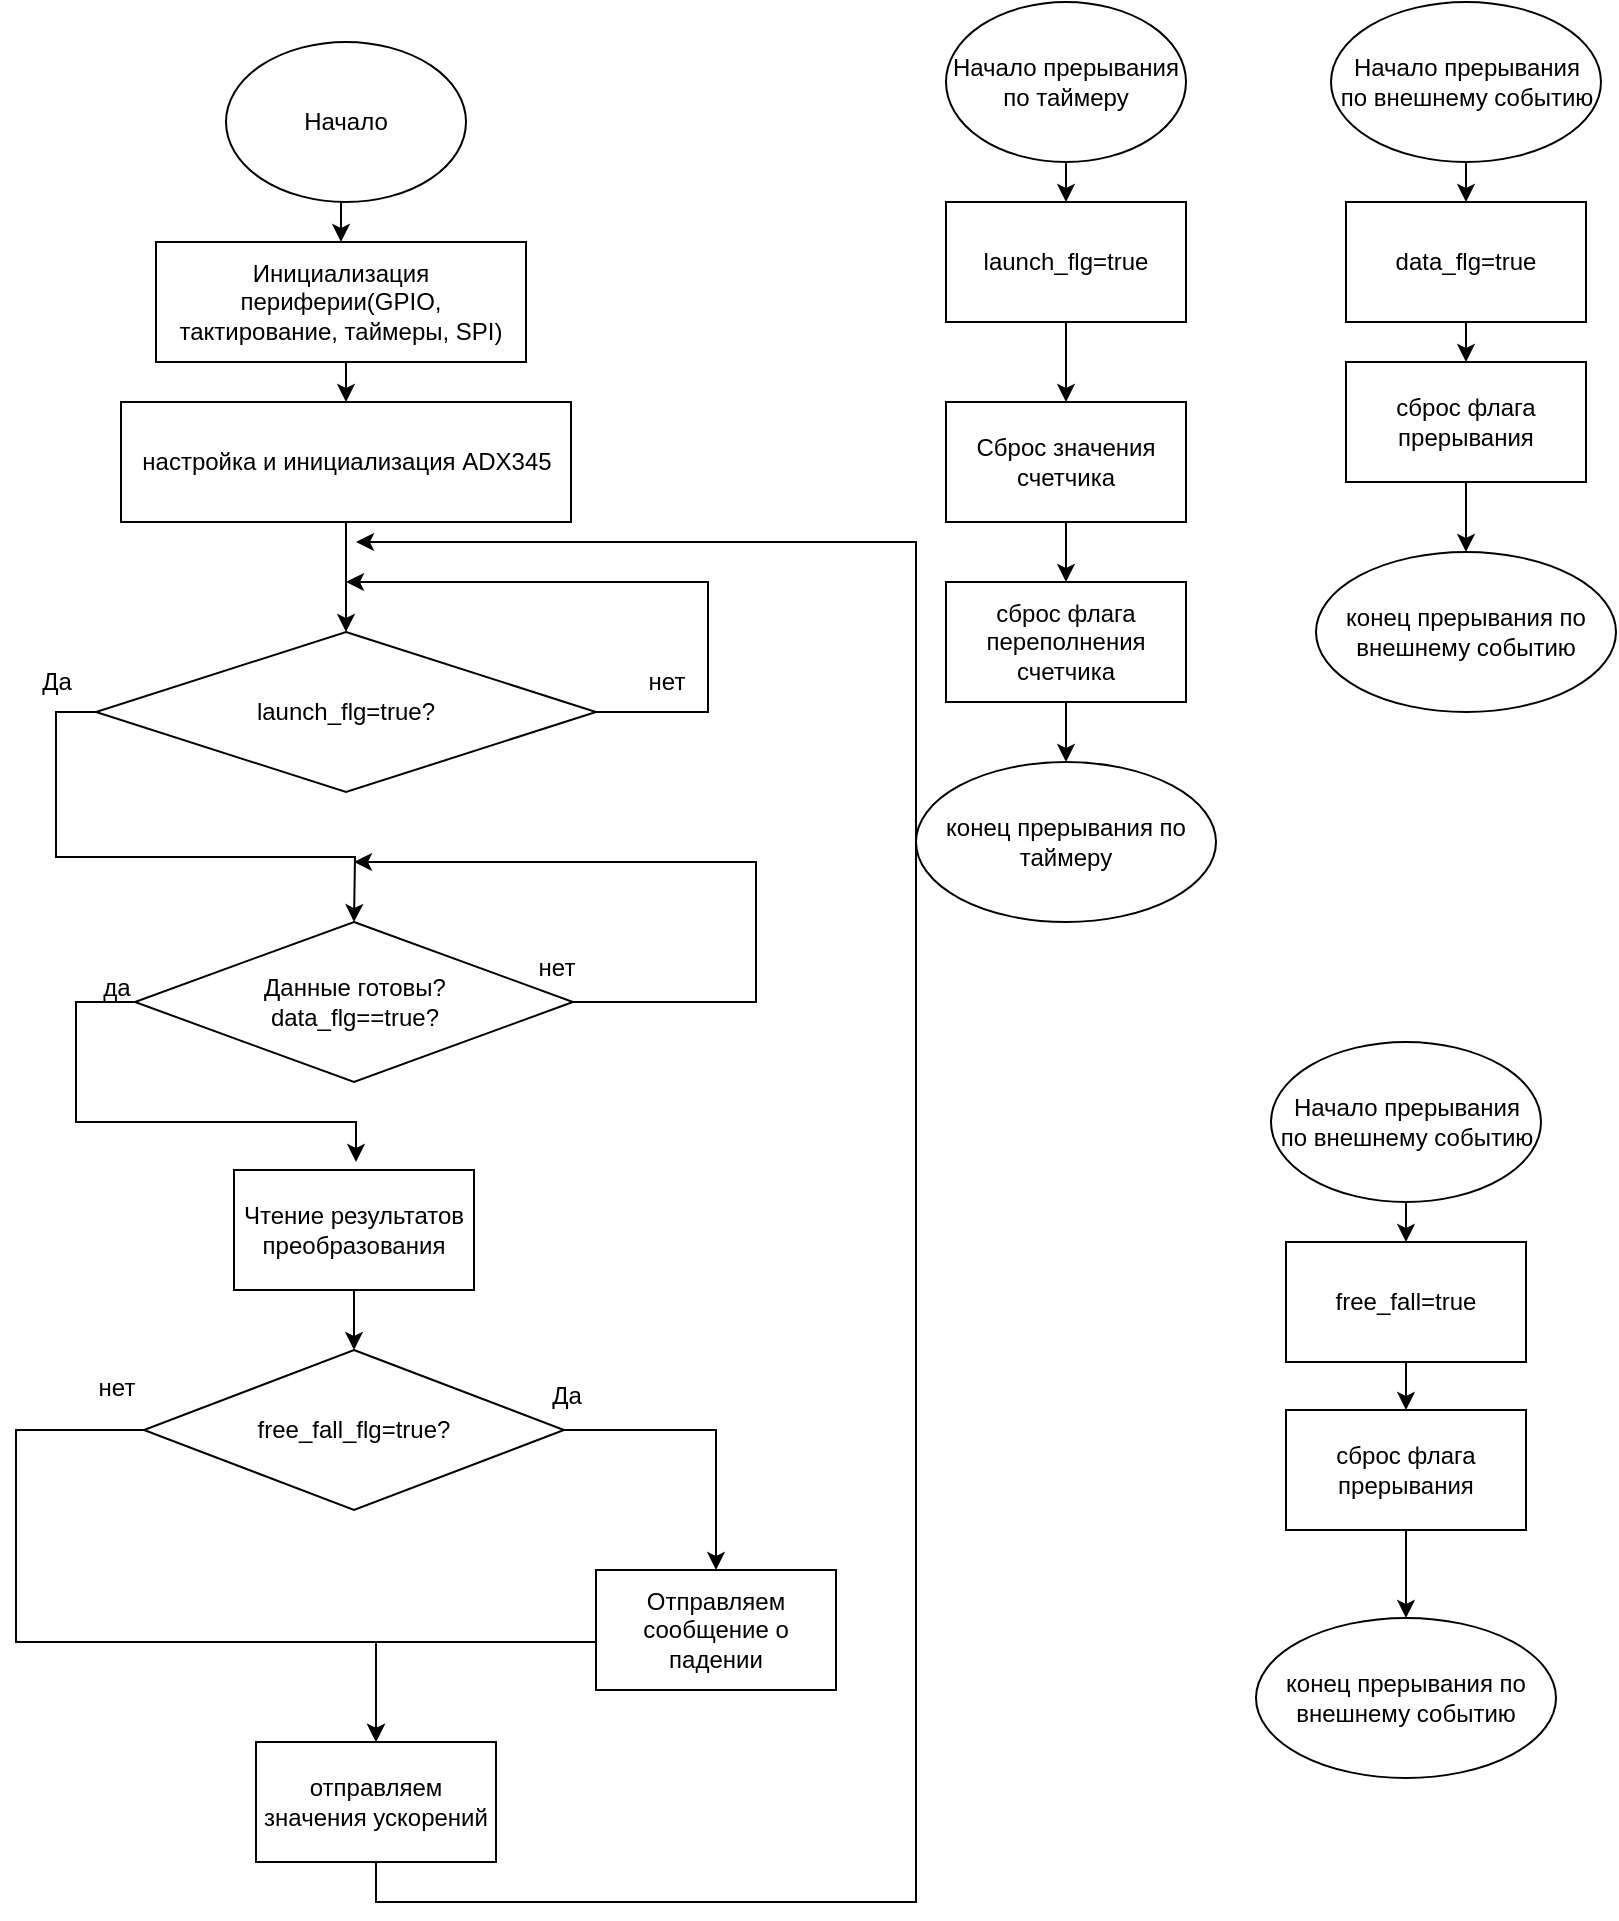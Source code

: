 <mxfile version="21.3.7" type="device">
  <diagram id="C5RBs43oDa-KdzZeNtuy" name="Page-1">
    <mxGraphModel dx="1173" dy="792" grid="1" gridSize="10" guides="1" tooltips="1" connect="1" arrows="1" fold="1" page="1" pageScale="1" pageWidth="827" pageHeight="1169" math="0" shadow="0">
      <root>
        <mxCell id="WIyWlLk6GJQsqaUBKTNV-0" />
        <mxCell id="WIyWlLk6GJQsqaUBKTNV-1" parent="WIyWlLk6GJQsqaUBKTNV-0" />
        <mxCell id="0jioDBSxinuSy6Dj_WKI-5" style="edgeStyle=orthogonalEdgeStyle;rounded=0;orthogonalLoop=1;jettySize=auto;html=1;exitX=0.5;exitY=1;exitDx=0;exitDy=0;entryX=0.5;entryY=0;entryDx=0;entryDy=0;" parent="WIyWlLk6GJQsqaUBKTNV-1" source="0jioDBSxinuSy6Dj_WKI-1" target="0jioDBSxinuSy6Dj_WKI-2" edge="1">
          <mxGeometry relative="1" as="geometry" />
        </mxCell>
        <mxCell id="0jioDBSxinuSy6Dj_WKI-1" value="Начало" style="ellipse;whiteSpace=wrap;html=1;" parent="WIyWlLk6GJQsqaUBKTNV-1" vertex="1">
          <mxGeometry x="125" y="20" width="120" height="80" as="geometry" />
        </mxCell>
        <mxCell id="0jioDBSxinuSy6Dj_WKI-6" style="edgeStyle=orthogonalEdgeStyle;rounded=0;orthogonalLoop=1;jettySize=auto;html=1;exitX=0.5;exitY=1;exitDx=0;exitDy=0;entryX=0.5;entryY=0;entryDx=0;entryDy=0;" parent="WIyWlLk6GJQsqaUBKTNV-1" source="0jioDBSxinuSy6Dj_WKI-2" target="0jioDBSxinuSy6Dj_WKI-3" edge="1">
          <mxGeometry relative="1" as="geometry" />
        </mxCell>
        <mxCell id="0jioDBSxinuSy6Dj_WKI-2" value="Инициализация периферии(GPIO, тактирование, таймеры, SPI)" style="rounded=0;whiteSpace=wrap;html=1;" parent="WIyWlLk6GJQsqaUBKTNV-1" vertex="1">
          <mxGeometry x="90" y="120" width="185" height="60" as="geometry" />
        </mxCell>
        <mxCell id="0jioDBSxinuSy6Dj_WKI-8" style="edgeStyle=orthogonalEdgeStyle;rounded=0;orthogonalLoop=1;jettySize=auto;html=1;exitX=0.5;exitY=1;exitDx=0;exitDy=0;entryX=0.5;entryY=0;entryDx=0;entryDy=0;" parent="WIyWlLk6GJQsqaUBKTNV-1" source="0jioDBSxinuSy6Dj_WKI-3" target="0jioDBSxinuSy6Dj_WKI-7" edge="1">
          <mxGeometry relative="1" as="geometry" />
        </mxCell>
        <mxCell id="0jioDBSxinuSy6Dj_WKI-3" value="настройка и инициализация ADX345" style="rounded=0;whiteSpace=wrap;html=1;" parent="WIyWlLk6GJQsqaUBKTNV-1" vertex="1">
          <mxGeometry x="72.5" y="200" width="225" height="60" as="geometry" />
        </mxCell>
        <mxCell id="YVnihNJ5MQt2XE-lKtCS-0" style="edgeStyle=orthogonalEdgeStyle;rounded=0;orthogonalLoop=1;jettySize=auto;html=1;" parent="WIyWlLk6GJQsqaUBKTNV-1" source="0jioDBSxinuSy6Dj_WKI-7" edge="1">
          <mxGeometry relative="1" as="geometry">
            <mxPoint x="185" y="290" as="targetPoint" />
            <Array as="points">
              <mxPoint x="366" y="355" />
            </Array>
          </mxGeometry>
        </mxCell>
        <mxCell id="YVnihNJ5MQt2XE-lKtCS-5" style="edgeStyle=orthogonalEdgeStyle;rounded=0;orthogonalLoop=1;jettySize=auto;html=1;exitX=0;exitY=0.5;exitDx=0;exitDy=0;entryX=0.5;entryY=0;entryDx=0;entryDy=0;" parent="WIyWlLk6GJQsqaUBKTNV-1" source="0jioDBSxinuSy6Dj_WKI-7" edge="1">
          <mxGeometry relative="1" as="geometry">
            <mxPoint x="189" y="460" as="targetPoint" />
          </mxGeometry>
        </mxCell>
        <mxCell id="0jioDBSxinuSy6Dj_WKI-7" value="launch_flg=true?" style="rhombus;whiteSpace=wrap;html=1;" parent="WIyWlLk6GJQsqaUBKTNV-1" vertex="1">
          <mxGeometry x="60" y="315" width="250" height="80" as="geometry" />
        </mxCell>
        <mxCell id="YVnihNJ5MQt2XE-lKtCS-1" value="нет" style="text;html=1;align=center;verticalAlign=middle;resizable=0;points=[];autosize=1;strokeColor=none;fillColor=none;" parent="WIyWlLk6GJQsqaUBKTNV-1" vertex="1">
          <mxGeometry x="325" y="325" width="40" height="30" as="geometry" />
        </mxCell>
        <mxCell id="YVnihNJ5MQt2XE-lKtCS-2" value="Да" style="text;html=1;align=center;verticalAlign=middle;resizable=0;points=[];autosize=1;strokeColor=none;fillColor=none;" parent="WIyWlLk6GJQsqaUBKTNV-1" vertex="1">
          <mxGeometry x="20" y="325" width="40" height="30" as="geometry" />
        </mxCell>
        <mxCell id="l1M4cIT7hZX_P5jJNtjx-0" style="edgeStyle=orthogonalEdgeStyle;rounded=0;orthogonalLoop=1;jettySize=auto;html=1;exitX=0.5;exitY=1;exitDx=0;exitDy=0;entryX=0.5;entryY=0;entryDx=0;entryDy=0;" edge="1" parent="WIyWlLk6GJQsqaUBKTNV-1" source="l1M4cIT7hZX_P5jJNtjx-1" target="l1M4cIT7hZX_P5jJNtjx-3">
          <mxGeometry relative="1" as="geometry" />
        </mxCell>
        <mxCell id="l1M4cIT7hZX_P5jJNtjx-1" value="Начало прерывания&lt;br&gt;по таймеру" style="ellipse;whiteSpace=wrap;html=1;" vertex="1" parent="WIyWlLk6GJQsqaUBKTNV-1">
          <mxGeometry x="485" width="120" height="80" as="geometry" />
        </mxCell>
        <mxCell id="l1M4cIT7hZX_P5jJNtjx-2" style="edgeStyle=orthogonalEdgeStyle;rounded=0;orthogonalLoop=1;jettySize=auto;html=1;exitX=0.5;exitY=1;exitDx=0;exitDy=0;entryX=0.5;entryY=0;entryDx=0;entryDy=0;" edge="1" parent="WIyWlLk6GJQsqaUBKTNV-1" source="l1M4cIT7hZX_P5jJNtjx-3" target="l1M4cIT7hZX_P5jJNtjx-4">
          <mxGeometry relative="1" as="geometry">
            <mxPoint x="545" y="180" as="targetPoint" />
          </mxGeometry>
        </mxCell>
        <mxCell id="l1M4cIT7hZX_P5jJNtjx-3" value="launch_flg=true" style="rounded=0;whiteSpace=wrap;html=1;" vertex="1" parent="WIyWlLk6GJQsqaUBKTNV-1">
          <mxGeometry x="485" y="100" width="120" height="60" as="geometry" />
        </mxCell>
        <mxCell id="l1M4cIT7hZX_P5jJNtjx-7" value="" style="edgeStyle=orthogonalEdgeStyle;rounded=0;orthogonalLoop=1;jettySize=auto;html=1;" edge="1" parent="WIyWlLk6GJQsqaUBKTNV-1" source="l1M4cIT7hZX_P5jJNtjx-4" target="l1M4cIT7hZX_P5jJNtjx-6">
          <mxGeometry relative="1" as="geometry" />
        </mxCell>
        <mxCell id="l1M4cIT7hZX_P5jJNtjx-4" value="Сброс значения счетчика" style="whiteSpace=wrap;html=1;rounded=0;" vertex="1" parent="WIyWlLk6GJQsqaUBKTNV-1">
          <mxGeometry x="485" y="200" width="120" height="60" as="geometry" />
        </mxCell>
        <mxCell id="l1M4cIT7hZX_P5jJNtjx-9" value="" style="edgeStyle=orthogonalEdgeStyle;rounded=0;orthogonalLoop=1;jettySize=auto;html=1;" edge="1" parent="WIyWlLk6GJQsqaUBKTNV-1" source="l1M4cIT7hZX_P5jJNtjx-6" target="l1M4cIT7hZX_P5jJNtjx-8">
          <mxGeometry relative="1" as="geometry" />
        </mxCell>
        <mxCell id="l1M4cIT7hZX_P5jJNtjx-6" value="сброс флага переполнения счетчика" style="whiteSpace=wrap;html=1;rounded=0;" vertex="1" parent="WIyWlLk6GJQsqaUBKTNV-1">
          <mxGeometry x="485" y="290" width="120" height="60" as="geometry" />
        </mxCell>
        <mxCell id="l1M4cIT7hZX_P5jJNtjx-8" value="конец прерывания по таймеру" style="ellipse;whiteSpace=wrap;html=1;rounded=0;" vertex="1" parent="WIyWlLk6GJQsqaUBKTNV-1">
          <mxGeometry x="470" y="380" width="150" height="80" as="geometry" />
        </mxCell>
        <mxCell id="l1M4cIT7hZX_P5jJNtjx-10" style="edgeStyle=orthogonalEdgeStyle;rounded=0;orthogonalLoop=1;jettySize=auto;html=1;exitX=0.5;exitY=1;exitDx=0;exitDy=0;entryX=0.5;entryY=0;entryDx=0;entryDy=0;" edge="1" parent="WIyWlLk6GJQsqaUBKTNV-1" source="l1M4cIT7hZX_P5jJNtjx-11" target="l1M4cIT7hZX_P5jJNtjx-13">
          <mxGeometry relative="1" as="geometry" />
        </mxCell>
        <mxCell id="l1M4cIT7hZX_P5jJNtjx-11" value="Начало прерывания&lt;br&gt;по внешнему событию" style="ellipse;whiteSpace=wrap;html=1;" vertex="1" parent="WIyWlLk6GJQsqaUBKTNV-1">
          <mxGeometry x="677.5" width="135" height="80" as="geometry" />
        </mxCell>
        <mxCell id="l1M4cIT7hZX_P5jJNtjx-12" style="edgeStyle=orthogonalEdgeStyle;rounded=0;orthogonalLoop=1;jettySize=auto;html=1;exitX=0.5;exitY=1;exitDx=0;exitDy=0;entryX=0.5;entryY=0;entryDx=0;entryDy=0;" edge="1" parent="WIyWlLk6GJQsqaUBKTNV-1" source="l1M4cIT7hZX_P5jJNtjx-49" target="l1M4cIT7hZX_P5jJNtjx-18">
          <mxGeometry relative="1" as="geometry">
            <mxPoint x="745" y="290.0" as="targetPoint" />
          </mxGeometry>
        </mxCell>
        <mxCell id="l1M4cIT7hZX_P5jJNtjx-13" value="data_flg=true" style="rounded=0;whiteSpace=wrap;html=1;" vertex="1" parent="WIyWlLk6GJQsqaUBKTNV-1">
          <mxGeometry x="685" y="100" width="120" height="60" as="geometry" />
        </mxCell>
        <mxCell id="l1M4cIT7hZX_P5jJNtjx-18" value="конец прерывания по внешнему событию" style="ellipse;whiteSpace=wrap;html=1;rounded=0;" vertex="1" parent="WIyWlLk6GJQsqaUBKTNV-1">
          <mxGeometry x="670" y="275" width="150" height="80" as="geometry" />
        </mxCell>
        <mxCell id="l1M4cIT7hZX_P5jJNtjx-25" style="edgeStyle=orthogonalEdgeStyle;rounded=0;orthogonalLoop=1;jettySize=auto;html=1;exitX=0.5;exitY=1;exitDx=0;exitDy=0;entryX=0.5;entryY=0;entryDx=0;entryDy=0;" edge="1" parent="WIyWlLk6GJQsqaUBKTNV-1" source="l1M4cIT7hZX_P5jJNtjx-26" target="l1M4cIT7hZX_P5jJNtjx-28">
          <mxGeometry relative="1" as="geometry" />
        </mxCell>
        <mxCell id="l1M4cIT7hZX_P5jJNtjx-26" value="Чтение результатов преобразования" style="whiteSpace=wrap;html=1;" vertex="1" parent="WIyWlLk6GJQsqaUBKTNV-1">
          <mxGeometry x="129" y="584" width="120" height="60" as="geometry" />
        </mxCell>
        <mxCell id="l1M4cIT7hZX_P5jJNtjx-27" value="" style="edgeStyle=orthogonalEdgeStyle;rounded=0;orthogonalLoop=1;jettySize=auto;html=1;" edge="1" parent="WIyWlLk6GJQsqaUBKTNV-1" source="l1M4cIT7hZX_P5jJNtjx-28" target="l1M4cIT7hZX_P5jJNtjx-31">
          <mxGeometry relative="1" as="geometry" />
        </mxCell>
        <mxCell id="l1M4cIT7hZX_P5jJNtjx-40" style="edgeStyle=orthogonalEdgeStyle;rounded=0;orthogonalLoop=1;jettySize=auto;html=1;entryX=0.5;entryY=0;entryDx=0;entryDy=0;" edge="1" parent="WIyWlLk6GJQsqaUBKTNV-1" source="l1M4cIT7hZX_P5jJNtjx-28" target="l1M4cIT7hZX_P5jJNtjx-38">
          <mxGeometry relative="1" as="geometry">
            <mxPoint y="810" as="targetPoint" />
            <Array as="points">
              <mxPoint x="20" y="714" />
              <mxPoint x="20" y="820" />
              <mxPoint x="200" y="820" />
            </Array>
          </mxGeometry>
        </mxCell>
        <mxCell id="l1M4cIT7hZX_P5jJNtjx-28" value="free_fall_flg=true?" style="rhombus;whiteSpace=wrap;html=1;" vertex="1" parent="WIyWlLk6GJQsqaUBKTNV-1">
          <mxGeometry x="84" y="674" width="210" height="80" as="geometry" />
        </mxCell>
        <mxCell id="l1M4cIT7hZX_P5jJNtjx-29" value="нет" style="text;html=1;align=center;verticalAlign=middle;resizable=0;points=[];autosize=1;strokeColor=none;fillColor=none;" vertex="1" parent="WIyWlLk6GJQsqaUBKTNV-1">
          <mxGeometry x="50" y="678" width="40" height="30" as="geometry" />
        </mxCell>
        <mxCell id="l1M4cIT7hZX_P5jJNtjx-30" value="Да" style="text;html=1;align=center;verticalAlign=middle;resizable=0;points=[];autosize=1;strokeColor=none;fillColor=none;" vertex="1" parent="WIyWlLk6GJQsqaUBKTNV-1">
          <mxGeometry x="275" y="682" width="40" height="30" as="geometry" />
        </mxCell>
        <mxCell id="l1M4cIT7hZX_P5jJNtjx-39" value="" style="edgeStyle=orthogonalEdgeStyle;rounded=0;orthogonalLoop=1;jettySize=auto;html=1;" edge="1" parent="WIyWlLk6GJQsqaUBKTNV-1" source="l1M4cIT7hZX_P5jJNtjx-31" target="l1M4cIT7hZX_P5jJNtjx-38">
          <mxGeometry relative="1" as="geometry">
            <Array as="points">
              <mxPoint x="200" y="820" />
            </Array>
          </mxGeometry>
        </mxCell>
        <mxCell id="l1M4cIT7hZX_P5jJNtjx-31" value="Отправляем сообщение о падении" style="whiteSpace=wrap;html=1;" vertex="1" parent="WIyWlLk6GJQsqaUBKTNV-1">
          <mxGeometry x="310" y="784" width="120" height="60" as="geometry" />
        </mxCell>
        <mxCell id="l1M4cIT7hZX_P5jJNtjx-34" style="edgeStyle=orthogonalEdgeStyle;rounded=0;orthogonalLoop=1;jettySize=auto;html=1;exitX=0;exitY=0.5;exitDx=0;exitDy=0;" edge="1" parent="WIyWlLk6GJQsqaUBKTNV-1" source="l1M4cIT7hZX_P5jJNtjx-33">
          <mxGeometry relative="1" as="geometry">
            <mxPoint x="190" y="580" as="targetPoint" />
            <Array as="points">
              <mxPoint x="50" y="500" />
              <mxPoint x="50" y="560" />
              <mxPoint x="190" y="560" />
            </Array>
          </mxGeometry>
        </mxCell>
        <mxCell id="l1M4cIT7hZX_P5jJNtjx-37" style="edgeStyle=orthogonalEdgeStyle;rounded=0;orthogonalLoop=1;jettySize=auto;html=1;" edge="1" parent="WIyWlLk6GJQsqaUBKTNV-1" source="l1M4cIT7hZX_P5jJNtjx-33">
          <mxGeometry relative="1" as="geometry">
            <mxPoint x="189" y="430" as="targetPoint" />
            <Array as="points">
              <mxPoint x="390" y="500" />
              <mxPoint x="390" y="430" />
            </Array>
          </mxGeometry>
        </mxCell>
        <mxCell id="l1M4cIT7hZX_P5jJNtjx-33" value="Данные готовы?&lt;br style=&quot;border-color: var(--border-color);&quot;&gt;data_flg==true?" style="rhombus;whiteSpace=wrap;html=1;" vertex="1" parent="WIyWlLk6GJQsqaUBKTNV-1">
          <mxGeometry x="79.5" y="460" width="219" height="80" as="geometry" />
        </mxCell>
        <mxCell id="l1M4cIT7hZX_P5jJNtjx-35" value="да" style="text;html=1;align=center;verticalAlign=middle;resizable=0;points=[];autosize=1;strokeColor=none;fillColor=none;" vertex="1" parent="WIyWlLk6GJQsqaUBKTNV-1">
          <mxGeometry x="50" y="478" width="40" height="30" as="geometry" />
        </mxCell>
        <mxCell id="l1M4cIT7hZX_P5jJNtjx-36" value="нет" style="text;html=1;align=center;verticalAlign=middle;resizable=0;points=[];autosize=1;strokeColor=none;fillColor=none;" vertex="1" parent="WIyWlLk6GJQsqaUBKTNV-1">
          <mxGeometry x="270" y="468" width="40" height="30" as="geometry" />
        </mxCell>
        <mxCell id="l1M4cIT7hZX_P5jJNtjx-52" style="edgeStyle=orthogonalEdgeStyle;rounded=0;orthogonalLoop=1;jettySize=auto;html=1;exitX=0.5;exitY=1;exitDx=0;exitDy=0;" edge="1" parent="WIyWlLk6GJQsqaUBKTNV-1" source="l1M4cIT7hZX_P5jJNtjx-38">
          <mxGeometry relative="1" as="geometry">
            <mxPoint x="190" y="270" as="targetPoint" />
            <Array as="points">
              <mxPoint x="200" y="950" />
              <mxPoint x="470" y="950" />
              <mxPoint x="470" y="270" />
              <mxPoint x="360" y="270" />
            </Array>
          </mxGeometry>
        </mxCell>
        <mxCell id="l1M4cIT7hZX_P5jJNtjx-38" value="отправляем значения ускорений" style="whiteSpace=wrap;html=1;" vertex="1" parent="WIyWlLk6GJQsqaUBKTNV-1">
          <mxGeometry x="140" y="870" width="120" height="60" as="geometry" />
        </mxCell>
        <mxCell id="l1M4cIT7hZX_P5jJNtjx-41" style="edgeStyle=orthogonalEdgeStyle;rounded=0;orthogonalLoop=1;jettySize=auto;html=1;exitX=0.5;exitY=1;exitDx=0;exitDy=0;entryX=0.5;entryY=0;entryDx=0;entryDy=0;" edge="1" parent="WIyWlLk6GJQsqaUBKTNV-1" source="l1M4cIT7hZX_P5jJNtjx-42" target="l1M4cIT7hZX_P5jJNtjx-44">
          <mxGeometry relative="1" as="geometry" />
        </mxCell>
        <mxCell id="l1M4cIT7hZX_P5jJNtjx-42" value="Начало прерывания&lt;br&gt;по внешнему событию" style="ellipse;whiteSpace=wrap;html=1;" vertex="1" parent="WIyWlLk6GJQsqaUBKTNV-1">
          <mxGeometry x="647.5" y="520" width="135" height="80" as="geometry" />
        </mxCell>
        <mxCell id="l1M4cIT7hZX_P5jJNtjx-43" style="edgeStyle=orthogonalEdgeStyle;rounded=0;orthogonalLoop=1;jettySize=auto;html=1;exitX=0.5;exitY=1;exitDx=0;exitDy=0;entryX=0.5;entryY=0;entryDx=0;entryDy=0;" edge="1" parent="WIyWlLk6GJQsqaUBKTNV-1" source="l1M4cIT7hZX_P5jJNtjx-46" target="l1M4cIT7hZX_P5jJNtjx-45">
          <mxGeometry relative="1" as="geometry">
            <mxPoint x="715" y="810.0" as="targetPoint" />
          </mxGeometry>
        </mxCell>
        <mxCell id="l1M4cIT7hZX_P5jJNtjx-44" value="free_fall=true" style="rounded=0;whiteSpace=wrap;html=1;" vertex="1" parent="WIyWlLk6GJQsqaUBKTNV-1">
          <mxGeometry x="655" y="620" width="120" height="60" as="geometry" />
        </mxCell>
        <mxCell id="l1M4cIT7hZX_P5jJNtjx-45" value="конец прерывания по внешнему событию" style="ellipse;whiteSpace=wrap;html=1;rounded=0;" vertex="1" parent="WIyWlLk6GJQsqaUBKTNV-1">
          <mxGeometry x="640" y="808" width="150" height="80" as="geometry" />
        </mxCell>
        <mxCell id="l1M4cIT7hZX_P5jJNtjx-47" value="" style="edgeStyle=orthogonalEdgeStyle;rounded=0;orthogonalLoop=1;jettySize=auto;html=1;exitX=0.5;exitY=1;exitDx=0;exitDy=0;entryX=0.5;entryY=0;entryDx=0;entryDy=0;" edge="1" parent="WIyWlLk6GJQsqaUBKTNV-1" source="l1M4cIT7hZX_P5jJNtjx-44" target="l1M4cIT7hZX_P5jJNtjx-46">
          <mxGeometry relative="1" as="geometry">
            <mxPoint x="715" y="756" as="targetPoint" />
            <mxPoint x="715" y="680" as="sourcePoint" />
          </mxGeometry>
        </mxCell>
        <mxCell id="l1M4cIT7hZX_P5jJNtjx-46" value="сброс флага прерывания" style="rounded=0;whiteSpace=wrap;html=1;" vertex="1" parent="WIyWlLk6GJQsqaUBKTNV-1">
          <mxGeometry x="655" y="704" width="120" height="60" as="geometry" />
        </mxCell>
        <mxCell id="l1M4cIT7hZX_P5jJNtjx-50" value="" style="edgeStyle=orthogonalEdgeStyle;rounded=0;orthogonalLoop=1;jettySize=auto;html=1;exitX=0.5;exitY=1;exitDx=0;exitDy=0;entryX=0.5;entryY=0;entryDx=0;entryDy=0;" edge="1" parent="WIyWlLk6GJQsqaUBKTNV-1" source="l1M4cIT7hZX_P5jJNtjx-13" target="l1M4cIT7hZX_P5jJNtjx-49">
          <mxGeometry relative="1" as="geometry">
            <mxPoint x="745" y="275" as="targetPoint" />
            <mxPoint x="745" y="160" as="sourcePoint" />
          </mxGeometry>
        </mxCell>
        <mxCell id="l1M4cIT7hZX_P5jJNtjx-49" value="сброс флага прерывания" style="rounded=0;whiteSpace=wrap;html=1;" vertex="1" parent="WIyWlLk6GJQsqaUBKTNV-1">
          <mxGeometry x="685" y="180" width="120" height="60" as="geometry" />
        </mxCell>
      </root>
    </mxGraphModel>
  </diagram>
</mxfile>
